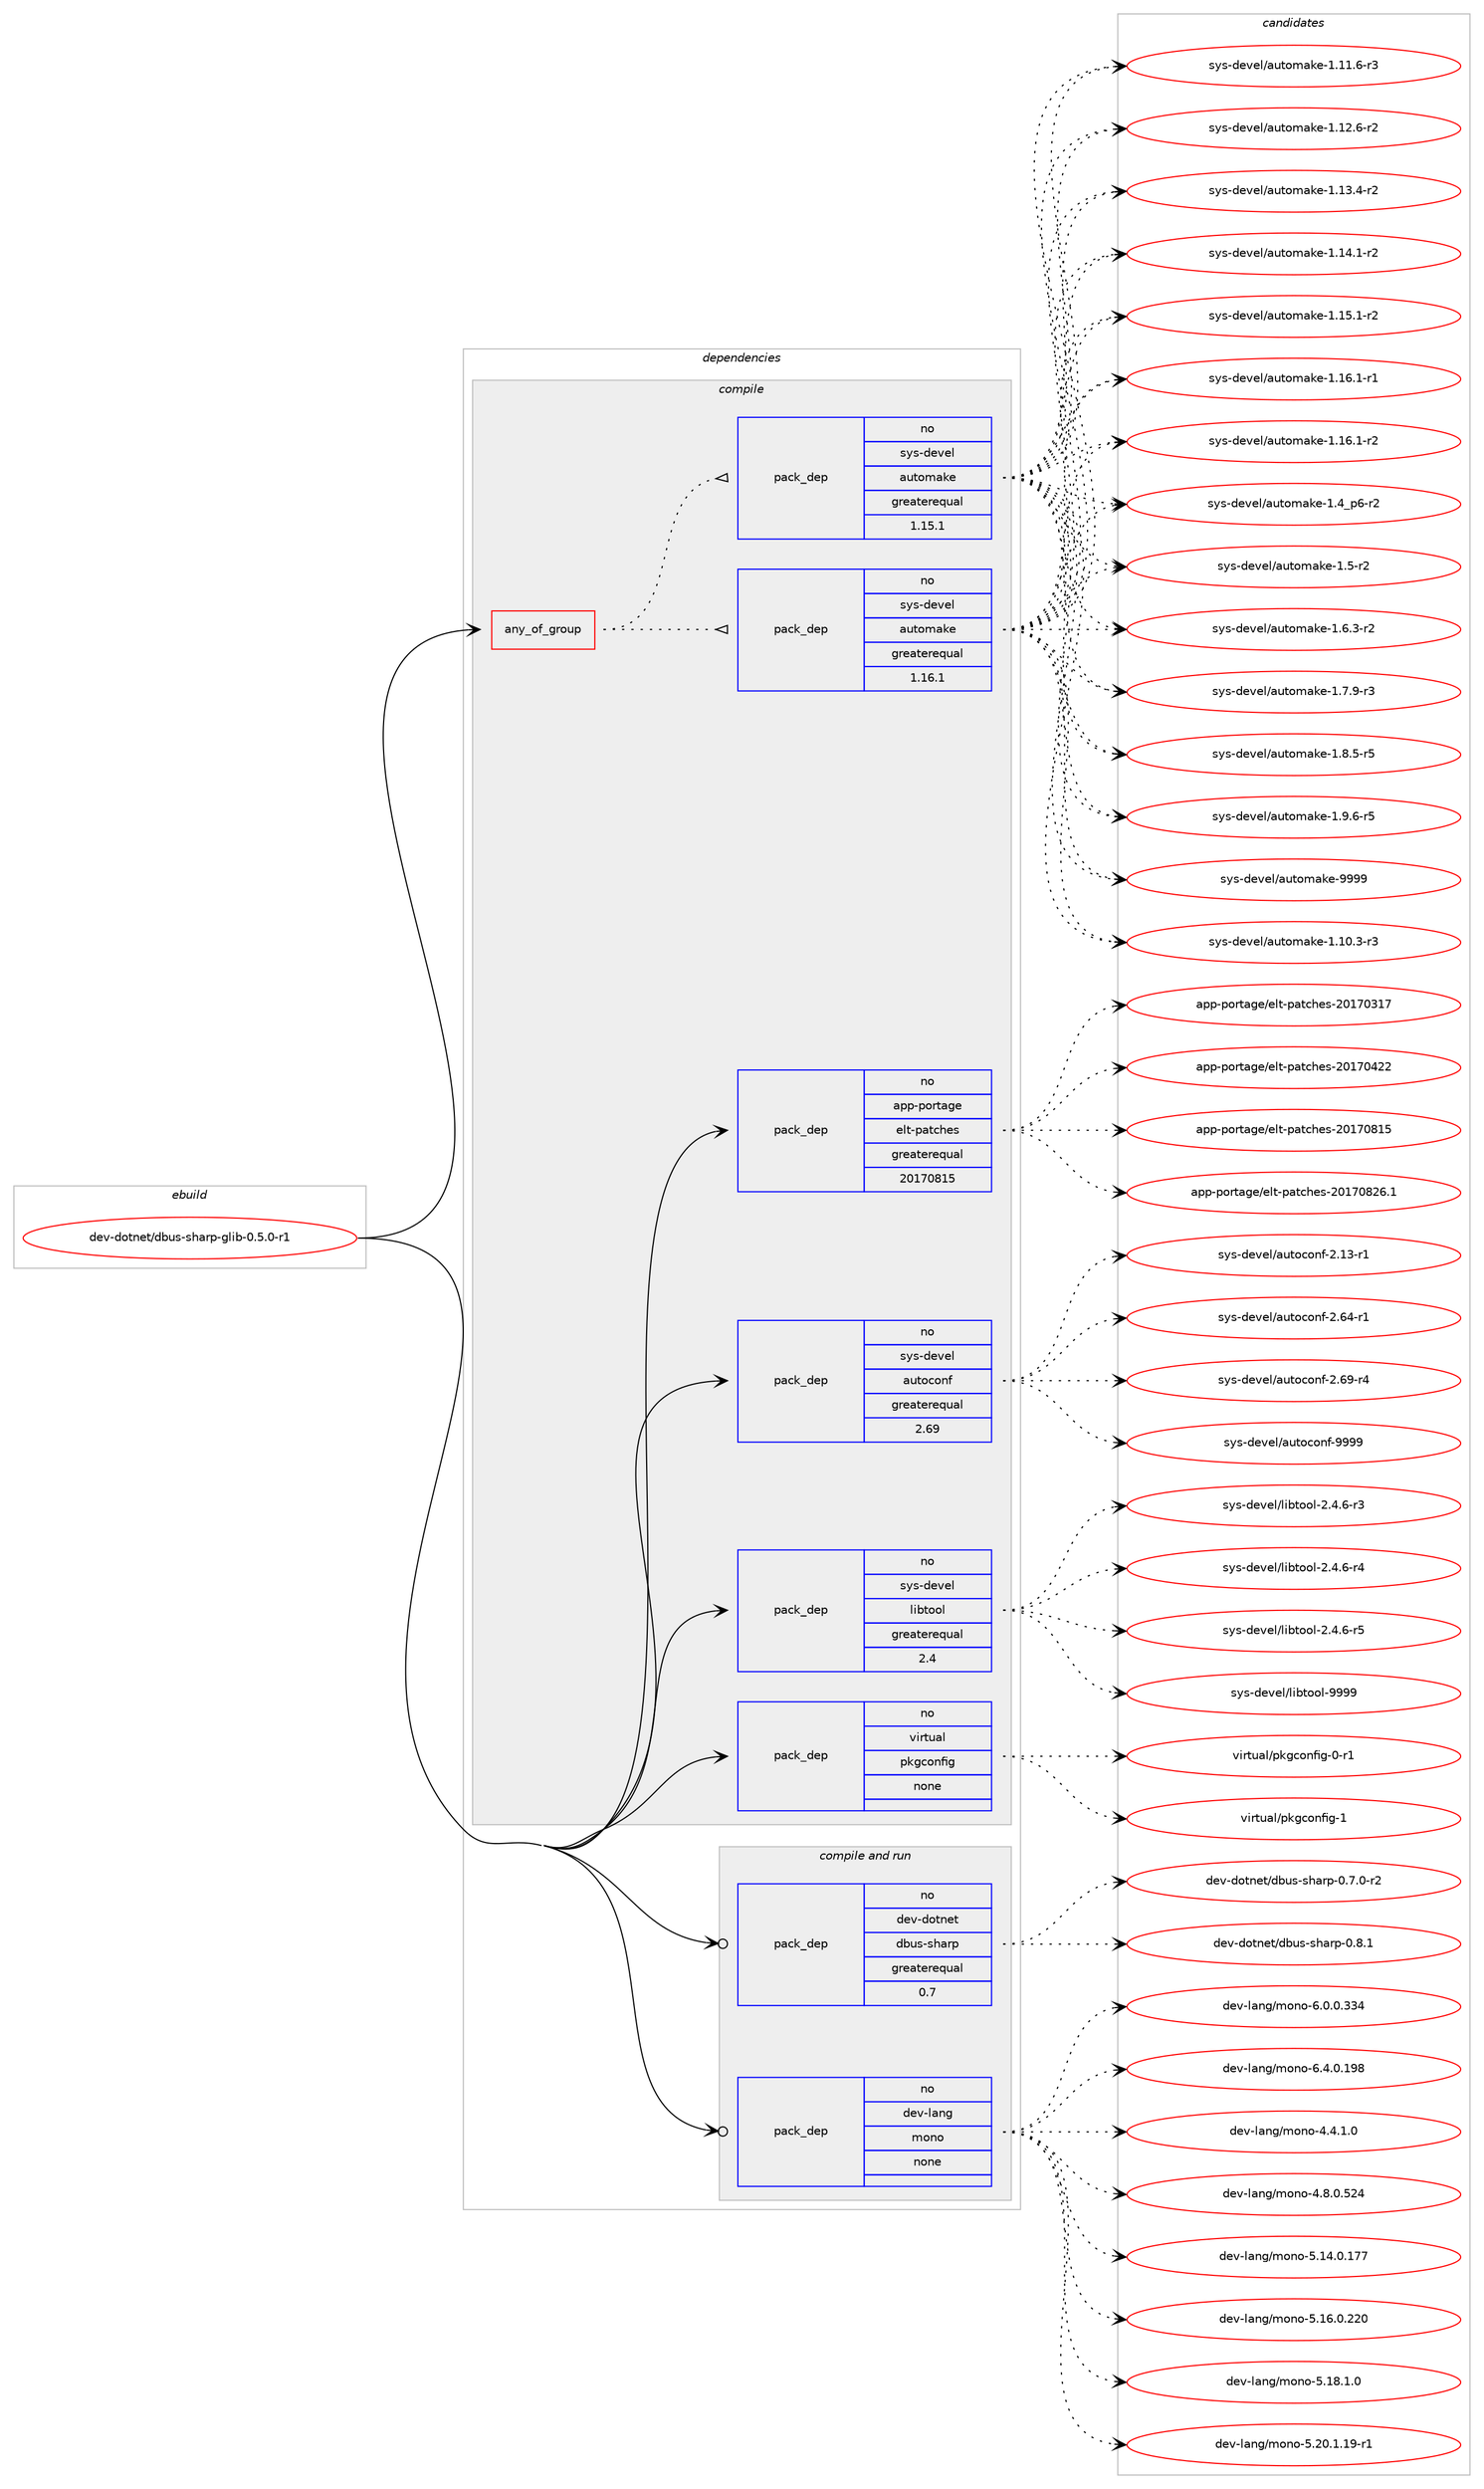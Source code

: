digraph prolog {

# *************
# Graph options
# *************

newrank=true;
concentrate=true;
compound=true;
graph [rankdir=LR,fontname=Helvetica,fontsize=10,ranksep=1.5];#, ranksep=2.5, nodesep=0.2];
edge  [arrowhead=vee];
node  [fontname=Helvetica,fontsize=10];

# **********
# The ebuild
# **********

subgraph cluster_leftcol {
color=gray;
rank=same;
label=<<i>ebuild</i>>;
id [label="dev-dotnet/dbus-sharp-glib-0.5.0-r1", color=red, width=4, href="../dev-dotnet/dbus-sharp-glib-0.5.0-r1.svg"];
}

# ****************
# The dependencies
# ****************

subgraph cluster_midcol {
color=gray;
label=<<i>dependencies</i>>;
subgraph cluster_compile {
fillcolor="#eeeeee";
style=filled;
label=<<i>compile</i>>;
subgraph any9409 {
dependency523725 [label=<<TABLE BORDER="0" CELLBORDER="1" CELLSPACING="0" CELLPADDING="4"><TR><TD CELLPADDING="10">any_of_group</TD></TR></TABLE>>, shape=none, color=red];subgraph pack389646 {
dependency523726 [label=<<TABLE BORDER="0" CELLBORDER="1" CELLSPACING="0" CELLPADDING="4" WIDTH="220"><TR><TD ROWSPAN="6" CELLPADDING="30">pack_dep</TD></TR><TR><TD WIDTH="110">no</TD></TR><TR><TD>sys-devel</TD></TR><TR><TD>automake</TD></TR><TR><TD>greaterequal</TD></TR><TR><TD>1.16.1</TD></TR></TABLE>>, shape=none, color=blue];
}
dependency523725:e -> dependency523726:w [weight=20,style="dotted",arrowhead="oinv"];
subgraph pack389647 {
dependency523727 [label=<<TABLE BORDER="0" CELLBORDER="1" CELLSPACING="0" CELLPADDING="4" WIDTH="220"><TR><TD ROWSPAN="6" CELLPADDING="30">pack_dep</TD></TR><TR><TD WIDTH="110">no</TD></TR><TR><TD>sys-devel</TD></TR><TR><TD>automake</TD></TR><TR><TD>greaterequal</TD></TR><TR><TD>1.15.1</TD></TR></TABLE>>, shape=none, color=blue];
}
dependency523725:e -> dependency523727:w [weight=20,style="dotted",arrowhead="oinv"];
}
id:e -> dependency523725:w [weight=20,style="solid",arrowhead="vee"];
subgraph pack389648 {
dependency523728 [label=<<TABLE BORDER="0" CELLBORDER="1" CELLSPACING="0" CELLPADDING="4" WIDTH="220"><TR><TD ROWSPAN="6" CELLPADDING="30">pack_dep</TD></TR><TR><TD WIDTH="110">no</TD></TR><TR><TD>app-portage</TD></TR><TR><TD>elt-patches</TD></TR><TR><TD>greaterequal</TD></TR><TR><TD>20170815</TD></TR></TABLE>>, shape=none, color=blue];
}
id:e -> dependency523728:w [weight=20,style="solid",arrowhead="vee"];
subgraph pack389649 {
dependency523729 [label=<<TABLE BORDER="0" CELLBORDER="1" CELLSPACING="0" CELLPADDING="4" WIDTH="220"><TR><TD ROWSPAN="6" CELLPADDING="30">pack_dep</TD></TR><TR><TD WIDTH="110">no</TD></TR><TR><TD>sys-devel</TD></TR><TR><TD>autoconf</TD></TR><TR><TD>greaterequal</TD></TR><TR><TD>2.69</TD></TR></TABLE>>, shape=none, color=blue];
}
id:e -> dependency523729:w [weight=20,style="solid",arrowhead="vee"];
subgraph pack389650 {
dependency523730 [label=<<TABLE BORDER="0" CELLBORDER="1" CELLSPACING="0" CELLPADDING="4" WIDTH="220"><TR><TD ROWSPAN="6" CELLPADDING="30">pack_dep</TD></TR><TR><TD WIDTH="110">no</TD></TR><TR><TD>sys-devel</TD></TR><TR><TD>libtool</TD></TR><TR><TD>greaterequal</TD></TR><TR><TD>2.4</TD></TR></TABLE>>, shape=none, color=blue];
}
id:e -> dependency523730:w [weight=20,style="solid",arrowhead="vee"];
subgraph pack389651 {
dependency523731 [label=<<TABLE BORDER="0" CELLBORDER="1" CELLSPACING="0" CELLPADDING="4" WIDTH="220"><TR><TD ROWSPAN="6" CELLPADDING="30">pack_dep</TD></TR><TR><TD WIDTH="110">no</TD></TR><TR><TD>virtual</TD></TR><TR><TD>pkgconfig</TD></TR><TR><TD>none</TD></TR><TR><TD></TD></TR></TABLE>>, shape=none, color=blue];
}
id:e -> dependency523731:w [weight=20,style="solid",arrowhead="vee"];
}
subgraph cluster_compileandrun {
fillcolor="#eeeeee";
style=filled;
label=<<i>compile and run</i>>;
subgraph pack389652 {
dependency523732 [label=<<TABLE BORDER="0" CELLBORDER="1" CELLSPACING="0" CELLPADDING="4" WIDTH="220"><TR><TD ROWSPAN="6" CELLPADDING="30">pack_dep</TD></TR><TR><TD WIDTH="110">no</TD></TR><TR><TD>dev-dotnet</TD></TR><TR><TD>dbus-sharp</TD></TR><TR><TD>greaterequal</TD></TR><TR><TD>0.7</TD></TR></TABLE>>, shape=none, color=blue];
}
id:e -> dependency523732:w [weight=20,style="solid",arrowhead="odotvee"];
subgraph pack389653 {
dependency523733 [label=<<TABLE BORDER="0" CELLBORDER="1" CELLSPACING="0" CELLPADDING="4" WIDTH="220"><TR><TD ROWSPAN="6" CELLPADDING="30">pack_dep</TD></TR><TR><TD WIDTH="110">no</TD></TR><TR><TD>dev-lang</TD></TR><TR><TD>mono</TD></TR><TR><TD>none</TD></TR><TR><TD></TD></TR></TABLE>>, shape=none, color=blue];
}
id:e -> dependency523733:w [weight=20,style="solid",arrowhead="odotvee"];
}
subgraph cluster_run {
fillcolor="#eeeeee";
style=filled;
label=<<i>run</i>>;
}
}

# **************
# The candidates
# **************

subgraph cluster_choices {
rank=same;
color=gray;
label=<<i>candidates</i>>;

subgraph choice389646 {
color=black;
nodesep=1;
choice11512111545100101118101108479711711611110997107101454946494846514511451 [label="sys-devel/automake-1.10.3-r3", color=red, width=4,href="../sys-devel/automake-1.10.3-r3.svg"];
choice11512111545100101118101108479711711611110997107101454946494946544511451 [label="sys-devel/automake-1.11.6-r3", color=red, width=4,href="../sys-devel/automake-1.11.6-r3.svg"];
choice11512111545100101118101108479711711611110997107101454946495046544511450 [label="sys-devel/automake-1.12.6-r2", color=red, width=4,href="../sys-devel/automake-1.12.6-r2.svg"];
choice11512111545100101118101108479711711611110997107101454946495146524511450 [label="sys-devel/automake-1.13.4-r2", color=red, width=4,href="../sys-devel/automake-1.13.4-r2.svg"];
choice11512111545100101118101108479711711611110997107101454946495246494511450 [label="sys-devel/automake-1.14.1-r2", color=red, width=4,href="../sys-devel/automake-1.14.1-r2.svg"];
choice11512111545100101118101108479711711611110997107101454946495346494511450 [label="sys-devel/automake-1.15.1-r2", color=red, width=4,href="../sys-devel/automake-1.15.1-r2.svg"];
choice11512111545100101118101108479711711611110997107101454946495446494511449 [label="sys-devel/automake-1.16.1-r1", color=red, width=4,href="../sys-devel/automake-1.16.1-r1.svg"];
choice11512111545100101118101108479711711611110997107101454946495446494511450 [label="sys-devel/automake-1.16.1-r2", color=red, width=4,href="../sys-devel/automake-1.16.1-r2.svg"];
choice115121115451001011181011084797117116111109971071014549465295112544511450 [label="sys-devel/automake-1.4_p6-r2", color=red, width=4,href="../sys-devel/automake-1.4_p6-r2.svg"];
choice11512111545100101118101108479711711611110997107101454946534511450 [label="sys-devel/automake-1.5-r2", color=red, width=4,href="../sys-devel/automake-1.5-r2.svg"];
choice115121115451001011181011084797117116111109971071014549465446514511450 [label="sys-devel/automake-1.6.3-r2", color=red, width=4,href="../sys-devel/automake-1.6.3-r2.svg"];
choice115121115451001011181011084797117116111109971071014549465546574511451 [label="sys-devel/automake-1.7.9-r3", color=red, width=4,href="../sys-devel/automake-1.7.9-r3.svg"];
choice115121115451001011181011084797117116111109971071014549465646534511453 [label="sys-devel/automake-1.8.5-r5", color=red, width=4,href="../sys-devel/automake-1.8.5-r5.svg"];
choice115121115451001011181011084797117116111109971071014549465746544511453 [label="sys-devel/automake-1.9.6-r5", color=red, width=4,href="../sys-devel/automake-1.9.6-r5.svg"];
choice115121115451001011181011084797117116111109971071014557575757 [label="sys-devel/automake-9999", color=red, width=4,href="../sys-devel/automake-9999.svg"];
dependency523726:e -> choice11512111545100101118101108479711711611110997107101454946494846514511451:w [style=dotted,weight="100"];
dependency523726:e -> choice11512111545100101118101108479711711611110997107101454946494946544511451:w [style=dotted,weight="100"];
dependency523726:e -> choice11512111545100101118101108479711711611110997107101454946495046544511450:w [style=dotted,weight="100"];
dependency523726:e -> choice11512111545100101118101108479711711611110997107101454946495146524511450:w [style=dotted,weight="100"];
dependency523726:e -> choice11512111545100101118101108479711711611110997107101454946495246494511450:w [style=dotted,weight="100"];
dependency523726:e -> choice11512111545100101118101108479711711611110997107101454946495346494511450:w [style=dotted,weight="100"];
dependency523726:e -> choice11512111545100101118101108479711711611110997107101454946495446494511449:w [style=dotted,weight="100"];
dependency523726:e -> choice11512111545100101118101108479711711611110997107101454946495446494511450:w [style=dotted,weight="100"];
dependency523726:e -> choice115121115451001011181011084797117116111109971071014549465295112544511450:w [style=dotted,weight="100"];
dependency523726:e -> choice11512111545100101118101108479711711611110997107101454946534511450:w [style=dotted,weight="100"];
dependency523726:e -> choice115121115451001011181011084797117116111109971071014549465446514511450:w [style=dotted,weight="100"];
dependency523726:e -> choice115121115451001011181011084797117116111109971071014549465546574511451:w [style=dotted,weight="100"];
dependency523726:e -> choice115121115451001011181011084797117116111109971071014549465646534511453:w [style=dotted,weight="100"];
dependency523726:e -> choice115121115451001011181011084797117116111109971071014549465746544511453:w [style=dotted,weight="100"];
dependency523726:e -> choice115121115451001011181011084797117116111109971071014557575757:w [style=dotted,weight="100"];
}
subgraph choice389647 {
color=black;
nodesep=1;
choice11512111545100101118101108479711711611110997107101454946494846514511451 [label="sys-devel/automake-1.10.3-r3", color=red, width=4,href="../sys-devel/automake-1.10.3-r3.svg"];
choice11512111545100101118101108479711711611110997107101454946494946544511451 [label="sys-devel/automake-1.11.6-r3", color=red, width=4,href="../sys-devel/automake-1.11.6-r3.svg"];
choice11512111545100101118101108479711711611110997107101454946495046544511450 [label="sys-devel/automake-1.12.6-r2", color=red, width=4,href="../sys-devel/automake-1.12.6-r2.svg"];
choice11512111545100101118101108479711711611110997107101454946495146524511450 [label="sys-devel/automake-1.13.4-r2", color=red, width=4,href="../sys-devel/automake-1.13.4-r2.svg"];
choice11512111545100101118101108479711711611110997107101454946495246494511450 [label="sys-devel/automake-1.14.1-r2", color=red, width=4,href="../sys-devel/automake-1.14.1-r2.svg"];
choice11512111545100101118101108479711711611110997107101454946495346494511450 [label="sys-devel/automake-1.15.1-r2", color=red, width=4,href="../sys-devel/automake-1.15.1-r2.svg"];
choice11512111545100101118101108479711711611110997107101454946495446494511449 [label="sys-devel/automake-1.16.1-r1", color=red, width=4,href="../sys-devel/automake-1.16.1-r1.svg"];
choice11512111545100101118101108479711711611110997107101454946495446494511450 [label="sys-devel/automake-1.16.1-r2", color=red, width=4,href="../sys-devel/automake-1.16.1-r2.svg"];
choice115121115451001011181011084797117116111109971071014549465295112544511450 [label="sys-devel/automake-1.4_p6-r2", color=red, width=4,href="../sys-devel/automake-1.4_p6-r2.svg"];
choice11512111545100101118101108479711711611110997107101454946534511450 [label="sys-devel/automake-1.5-r2", color=red, width=4,href="../sys-devel/automake-1.5-r2.svg"];
choice115121115451001011181011084797117116111109971071014549465446514511450 [label="sys-devel/automake-1.6.3-r2", color=red, width=4,href="../sys-devel/automake-1.6.3-r2.svg"];
choice115121115451001011181011084797117116111109971071014549465546574511451 [label="sys-devel/automake-1.7.9-r3", color=red, width=4,href="../sys-devel/automake-1.7.9-r3.svg"];
choice115121115451001011181011084797117116111109971071014549465646534511453 [label="sys-devel/automake-1.8.5-r5", color=red, width=4,href="../sys-devel/automake-1.8.5-r5.svg"];
choice115121115451001011181011084797117116111109971071014549465746544511453 [label="sys-devel/automake-1.9.6-r5", color=red, width=4,href="../sys-devel/automake-1.9.6-r5.svg"];
choice115121115451001011181011084797117116111109971071014557575757 [label="sys-devel/automake-9999", color=red, width=4,href="../sys-devel/automake-9999.svg"];
dependency523727:e -> choice11512111545100101118101108479711711611110997107101454946494846514511451:w [style=dotted,weight="100"];
dependency523727:e -> choice11512111545100101118101108479711711611110997107101454946494946544511451:w [style=dotted,weight="100"];
dependency523727:e -> choice11512111545100101118101108479711711611110997107101454946495046544511450:w [style=dotted,weight="100"];
dependency523727:e -> choice11512111545100101118101108479711711611110997107101454946495146524511450:w [style=dotted,weight="100"];
dependency523727:e -> choice11512111545100101118101108479711711611110997107101454946495246494511450:w [style=dotted,weight="100"];
dependency523727:e -> choice11512111545100101118101108479711711611110997107101454946495346494511450:w [style=dotted,weight="100"];
dependency523727:e -> choice11512111545100101118101108479711711611110997107101454946495446494511449:w [style=dotted,weight="100"];
dependency523727:e -> choice11512111545100101118101108479711711611110997107101454946495446494511450:w [style=dotted,weight="100"];
dependency523727:e -> choice115121115451001011181011084797117116111109971071014549465295112544511450:w [style=dotted,weight="100"];
dependency523727:e -> choice11512111545100101118101108479711711611110997107101454946534511450:w [style=dotted,weight="100"];
dependency523727:e -> choice115121115451001011181011084797117116111109971071014549465446514511450:w [style=dotted,weight="100"];
dependency523727:e -> choice115121115451001011181011084797117116111109971071014549465546574511451:w [style=dotted,weight="100"];
dependency523727:e -> choice115121115451001011181011084797117116111109971071014549465646534511453:w [style=dotted,weight="100"];
dependency523727:e -> choice115121115451001011181011084797117116111109971071014549465746544511453:w [style=dotted,weight="100"];
dependency523727:e -> choice115121115451001011181011084797117116111109971071014557575757:w [style=dotted,weight="100"];
}
subgraph choice389648 {
color=black;
nodesep=1;
choice97112112451121111141169710310147101108116451129711699104101115455048495548514955 [label="app-portage/elt-patches-20170317", color=red, width=4,href="../app-portage/elt-patches-20170317.svg"];
choice97112112451121111141169710310147101108116451129711699104101115455048495548525050 [label="app-portage/elt-patches-20170422", color=red, width=4,href="../app-portage/elt-patches-20170422.svg"];
choice97112112451121111141169710310147101108116451129711699104101115455048495548564953 [label="app-portage/elt-patches-20170815", color=red, width=4,href="../app-portage/elt-patches-20170815.svg"];
choice971121124511211111411697103101471011081164511297116991041011154550484955485650544649 [label="app-portage/elt-patches-20170826.1", color=red, width=4,href="../app-portage/elt-patches-20170826.1.svg"];
dependency523728:e -> choice97112112451121111141169710310147101108116451129711699104101115455048495548514955:w [style=dotted,weight="100"];
dependency523728:e -> choice97112112451121111141169710310147101108116451129711699104101115455048495548525050:w [style=dotted,weight="100"];
dependency523728:e -> choice97112112451121111141169710310147101108116451129711699104101115455048495548564953:w [style=dotted,weight="100"];
dependency523728:e -> choice971121124511211111411697103101471011081164511297116991041011154550484955485650544649:w [style=dotted,weight="100"];
}
subgraph choice389649 {
color=black;
nodesep=1;
choice1151211154510010111810110847971171161119911111010245504649514511449 [label="sys-devel/autoconf-2.13-r1", color=red, width=4,href="../sys-devel/autoconf-2.13-r1.svg"];
choice1151211154510010111810110847971171161119911111010245504654524511449 [label="sys-devel/autoconf-2.64-r1", color=red, width=4,href="../sys-devel/autoconf-2.64-r1.svg"];
choice1151211154510010111810110847971171161119911111010245504654574511452 [label="sys-devel/autoconf-2.69-r4", color=red, width=4,href="../sys-devel/autoconf-2.69-r4.svg"];
choice115121115451001011181011084797117116111991111101024557575757 [label="sys-devel/autoconf-9999", color=red, width=4,href="../sys-devel/autoconf-9999.svg"];
dependency523729:e -> choice1151211154510010111810110847971171161119911111010245504649514511449:w [style=dotted,weight="100"];
dependency523729:e -> choice1151211154510010111810110847971171161119911111010245504654524511449:w [style=dotted,weight="100"];
dependency523729:e -> choice1151211154510010111810110847971171161119911111010245504654574511452:w [style=dotted,weight="100"];
dependency523729:e -> choice115121115451001011181011084797117116111991111101024557575757:w [style=dotted,weight="100"];
}
subgraph choice389650 {
color=black;
nodesep=1;
choice1151211154510010111810110847108105981161111111084550465246544511451 [label="sys-devel/libtool-2.4.6-r3", color=red, width=4,href="../sys-devel/libtool-2.4.6-r3.svg"];
choice1151211154510010111810110847108105981161111111084550465246544511452 [label="sys-devel/libtool-2.4.6-r4", color=red, width=4,href="../sys-devel/libtool-2.4.6-r4.svg"];
choice1151211154510010111810110847108105981161111111084550465246544511453 [label="sys-devel/libtool-2.4.6-r5", color=red, width=4,href="../sys-devel/libtool-2.4.6-r5.svg"];
choice1151211154510010111810110847108105981161111111084557575757 [label="sys-devel/libtool-9999", color=red, width=4,href="../sys-devel/libtool-9999.svg"];
dependency523730:e -> choice1151211154510010111810110847108105981161111111084550465246544511451:w [style=dotted,weight="100"];
dependency523730:e -> choice1151211154510010111810110847108105981161111111084550465246544511452:w [style=dotted,weight="100"];
dependency523730:e -> choice1151211154510010111810110847108105981161111111084550465246544511453:w [style=dotted,weight="100"];
dependency523730:e -> choice1151211154510010111810110847108105981161111111084557575757:w [style=dotted,weight="100"];
}
subgraph choice389651 {
color=black;
nodesep=1;
choice11810511411611797108471121071039911111010210510345484511449 [label="virtual/pkgconfig-0-r1", color=red, width=4,href="../virtual/pkgconfig-0-r1.svg"];
choice1181051141161179710847112107103991111101021051034549 [label="virtual/pkgconfig-1", color=red, width=4,href="../virtual/pkgconfig-1.svg"];
dependency523731:e -> choice11810511411611797108471121071039911111010210510345484511449:w [style=dotted,weight="100"];
dependency523731:e -> choice1181051141161179710847112107103991111101021051034549:w [style=dotted,weight="100"];
}
subgraph choice389652 {
color=black;
nodesep=1;
choice10010111845100111116110101116471009811711545115104971141124548465546484511450 [label="dev-dotnet/dbus-sharp-0.7.0-r2", color=red, width=4,href="../dev-dotnet/dbus-sharp-0.7.0-r2.svg"];
choice1001011184510011111611010111647100981171154511510497114112454846564649 [label="dev-dotnet/dbus-sharp-0.8.1", color=red, width=4,href="../dev-dotnet/dbus-sharp-0.8.1.svg"];
dependency523732:e -> choice10010111845100111116110101116471009811711545115104971141124548465546484511450:w [style=dotted,weight="100"];
dependency523732:e -> choice1001011184510011111611010111647100981171154511510497114112454846564649:w [style=dotted,weight="100"];
}
subgraph choice389653 {
color=black;
nodesep=1;
choice1001011184510897110103471091111101114552465246494648 [label="dev-lang/mono-4.4.1.0", color=red, width=4,href="../dev-lang/mono-4.4.1.0.svg"];
choice10010111845108971101034710911111011145524656464846535052 [label="dev-lang/mono-4.8.0.524", color=red, width=4,href="../dev-lang/mono-4.8.0.524.svg"];
choice1001011184510897110103471091111101114553464952464846495555 [label="dev-lang/mono-5.14.0.177", color=red, width=4,href="../dev-lang/mono-5.14.0.177.svg"];
choice1001011184510897110103471091111101114553464954464846505048 [label="dev-lang/mono-5.16.0.220", color=red, width=4,href="../dev-lang/mono-5.16.0.220.svg"];
choice100101118451089711010347109111110111455346495646494648 [label="dev-lang/mono-5.18.1.0", color=red, width=4,href="../dev-lang/mono-5.18.1.0.svg"];
choice100101118451089711010347109111110111455346504846494649574511449 [label="dev-lang/mono-5.20.1.19-r1", color=red, width=4,href="../dev-lang/mono-5.20.1.19-r1.svg"];
choice10010111845108971101034710911111011145544648464846515152 [label="dev-lang/mono-6.0.0.334", color=red, width=4,href="../dev-lang/mono-6.0.0.334.svg"];
choice10010111845108971101034710911111011145544652464846495756 [label="dev-lang/mono-6.4.0.198", color=red, width=4,href="../dev-lang/mono-6.4.0.198.svg"];
dependency523733:e -> choice1001011184510897110103471091111101114552465246494648:w [style=dotted,weight="100"];
dependency523733:e -> choice10010111845108971101034710911111011145524656464846535052:w [style=dotted,weight="100"];
dependency523733:e -> choice1001011184510897110103471091111101114553464952464846495555:w [style=dotted,weight="100"];
dependency523733:e -> choice1001011184510897110103471091111101114553464954464846505048:w [style=dotted,weight="100"];
dependency523733:e -> choice100101118451089711010347109111110111455346495646494648:w [style=dotted,weight="100"];
dependency523733:e -> choice100101118451089711010347109111110111455346504846494649574511449:w [style=dotted,weight="100"];
dependency523733:e -> choice10010111845108971101034710911111011145544648464846515152:w [style=dotted,weight="100"];
dependency523733:e -> choice10010111845108971101034710911111011145544652464846495756:w [style=dotted,weight="100"];
}
}

}
